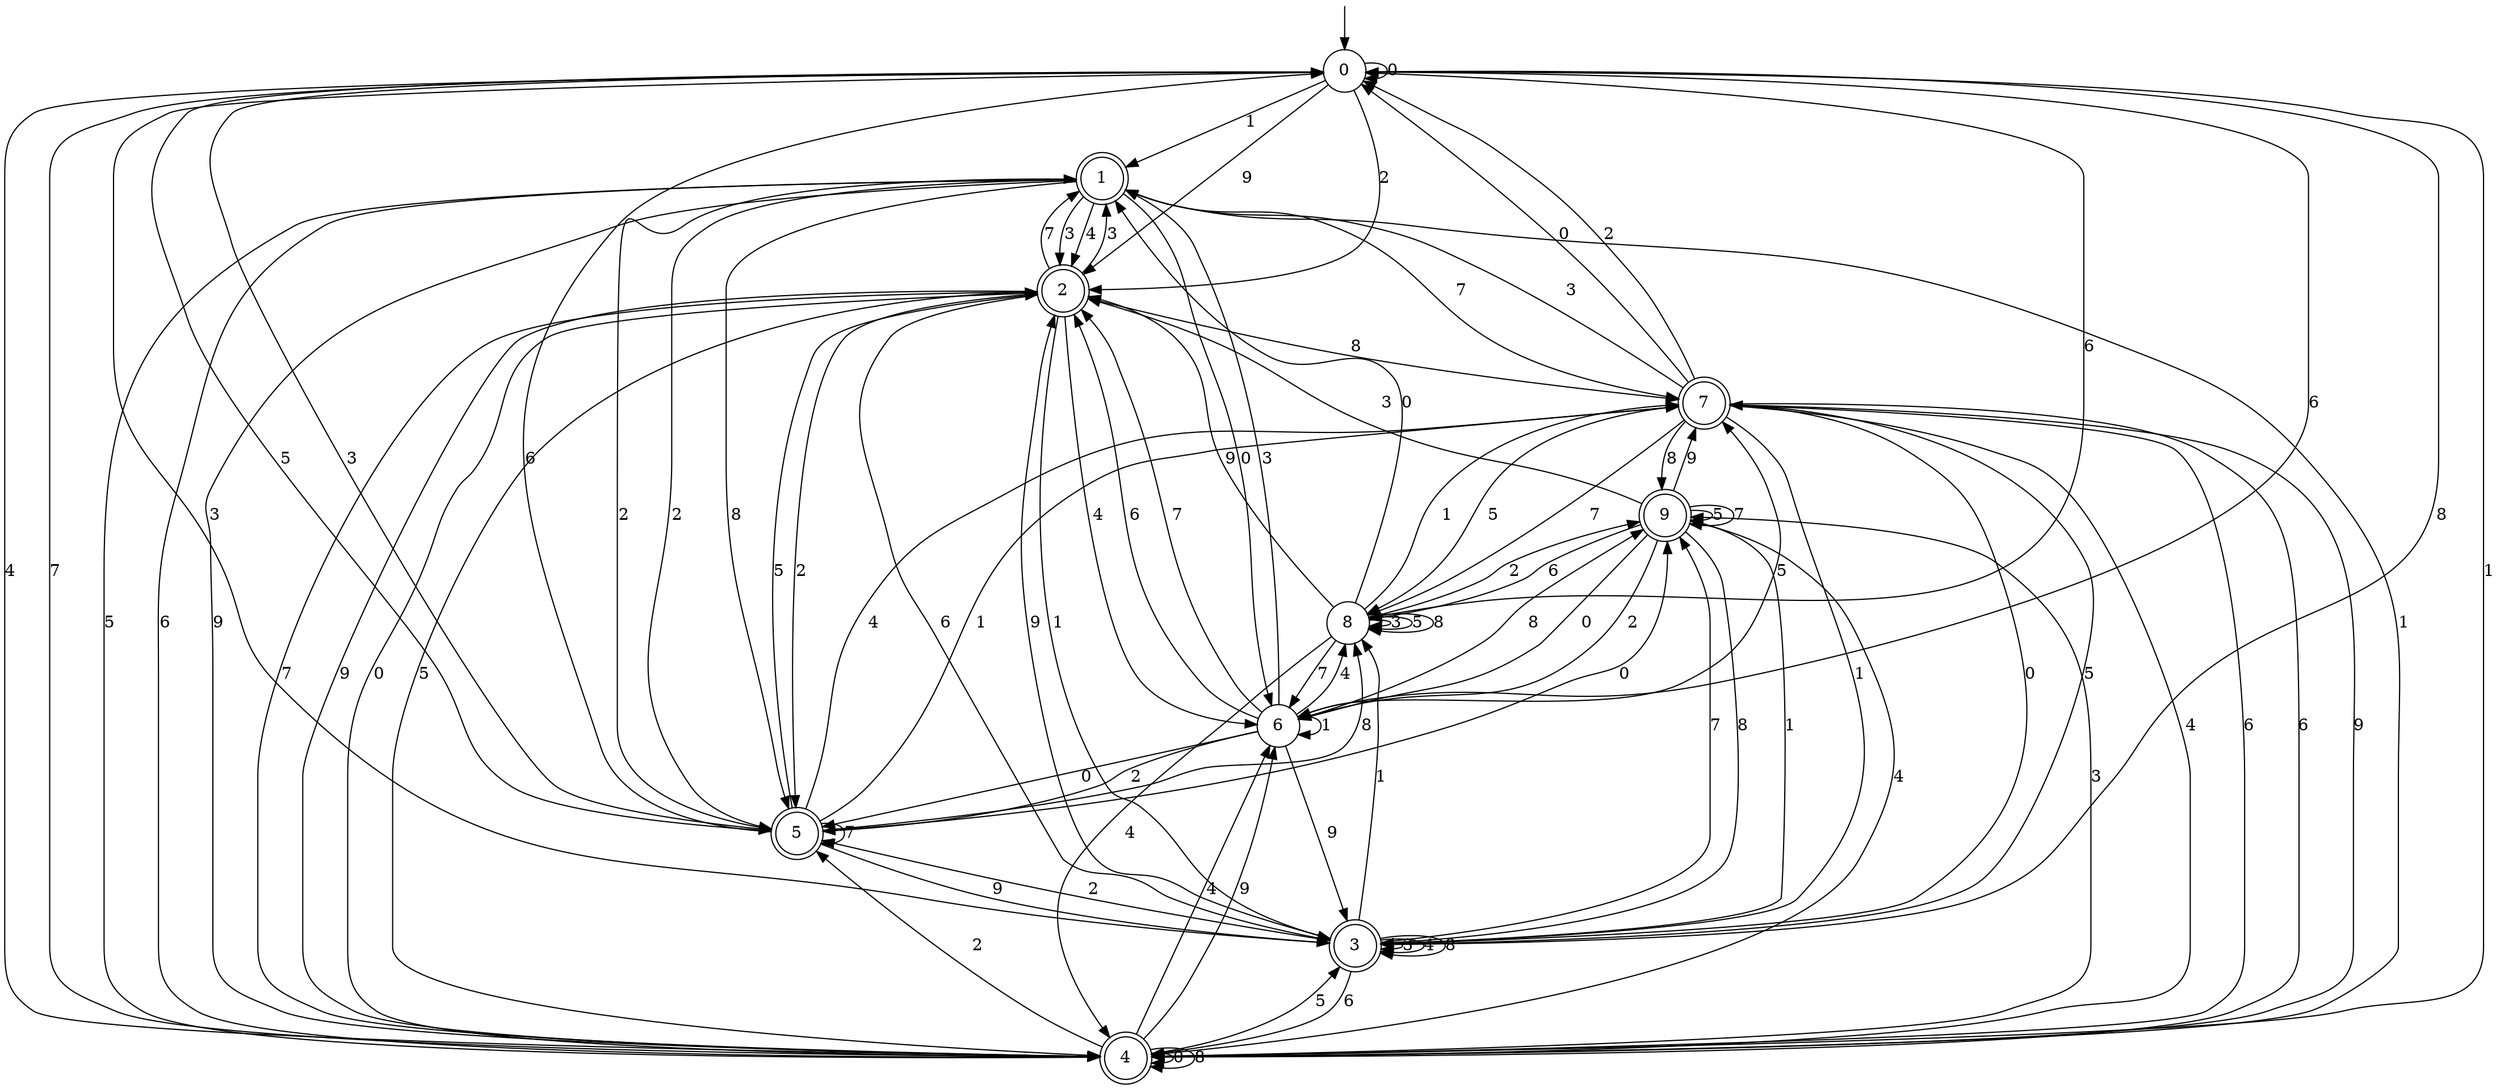 digraph g {

	s0 [shape="circle" label="0"];
	s1 [shape="doublecircle" label="1"];
	s2 [shape="doublecircle" label="2"];
	s3 [shape="doublecircle" label="3"];
	s4 [shape="doublecircle" label="4"];
	s5 [shape="doublecircle" label="5"];
	s6 [shape="circle" label="6"];
	s7 [shape="doublecircle" label="7"];
	s8 [shape="circle" label="8"];
	s9 [shape="doublecircle" label="9"];
	s0 -> s0 [label="0"];
	s0 -> s1 [label="1"];
	s0 -> s2 [label="2"];
	s0 -> s3 [label="3"];
	s0 -> s4 [label="4"];
	s0 -> s5 [label="5"];
	s0 -> s6 [label="6"];
	s0 -> s4 [label="7"];
	s0 -> s3 [label="8"];
	s0 -> s2 [label="9"];
	s1 -> s6 [label="0"];
	s1 -> s4 [label="1"];
	s1 -> s5 [label="2"];
	s1 -> s2 [label="3"];
	s1 -> s2 [label="4"];
	s1 -> s4 [label="5"];
	s1 -> s4 [label="6"];
	s1 -> s7 [label="7"];
	s1 -> s5 [label="8"];
	s1 -> s4 [label="9"];
	s2 -> s4 [label="0"];
	s2 -> s3 [label="1"];
	s2 -> s5 [label="2"];
	s2 -> s1 [label="3"];
	s2 -> s6 [label="4"];
	s2 -> s4 [label="5"];
	s2 -> s3 [label="6"];
	s2 -> s1 [label="7"];
	s2 -> s7 [label="8"];
	s2 -> s4 [label="9"];
	s3 -> s7 [label="0"];
	s3 -> s8 [label="1"];
	s3 -> s5 [label="2"];
	s3 -> s3 [label="3"];
	s3 -> s3 [label="4"];
	s3 -> s7 [label="5"];
	s3 -> s4 [label="6"];
	s3 -> s9 [label="7"];
	s3 -> s3 [label="8"];
	s3 -> s2 [label="9"];
	s4 -> s4 [label="0"];
	s4 -> s0 [label="1"];
	s4 -> s5 [label="2"];
	s4 -> s9 [label="3"];
	s4 -> s6 [label="4"];
	s4 -> s3 [label="5"];
	s4 -> s7 [label="6"];
	s4 -> s2 [label="7"];
	s4 -> s4 [label="8"];
	s4 -> s6 [label="9"];
	s5 -> s9 [label="0"];
	s5 -> s7 [label="1"];
	s5 -> s1 [label="2"];
	s5 -> s0 [label="3"];
	s5 -> s7 [label="4"];
	s5 -> s2 [label="5"];
	s5 -> s0 [label="6"];
	s5 -> s5 [label="7"];
	s5 -> s8 [label="8"];
	s5 -> s3 [label="9"];
	s6 -> s5 [label="0"];
	s6 -> s6 [label="1"];
	s6 -> s5 [label="2"];
	s6 -> s1 [label="3"];
	s6 -> s8 [label="4"];
	s6 -> s7 [label="5"];
	s6 -> s2 [label="6"];
	s6 -> s2 [label="7"];
	s6 -> s9 [label="8"];
	s6 -> s3 [label="9"];
	s7 -> s0 [label="0"];
	s7 -> s3 [label="1"];
	s7 -> s0 [label="2"];
	s7 -> s1 [label="3"];
	s7 -> s4 [label="4"];
	s7 -> s8 [label="5"];
	s7 -> s4 [label="6"];
	s7 -> s8 [label="7"];
	s7 -> s9 [label="8"];
	s7 -> s4 [label="9"];
	s8 -> s1 [label="0"];
	s8 -> s7 [label="1"];
	s8 -> s9 [label="2"];
	s8 -> s8 [label="3"];
	s8 -> s4 [label="4"];
	s8 -> s8 [label="5"];
	s8 -> s0 [label="6"];
	s8 -> s6 [label="7"];
	s8 -> s8 [label="8"];
	s8 -> s2 [label="9"];
	s9 -> s6 [label="0"];
	s9 -> s3 [label="1"];
	s9 -> s6 [label="2"];
	s9 -> s2 [label="3"];
	s9 -> s4 [label="4"];
	s9 -> s9 [label="5"];
	s9 -> s8 [label="6"];
	s9 -> s9 [label="7"];
	s9 -> s3 [label="8"];
	s9 -> s7 [label="9"];

__start0 [label="" shape="none" width="0" height="0"];
__start0 -> s0;

}
